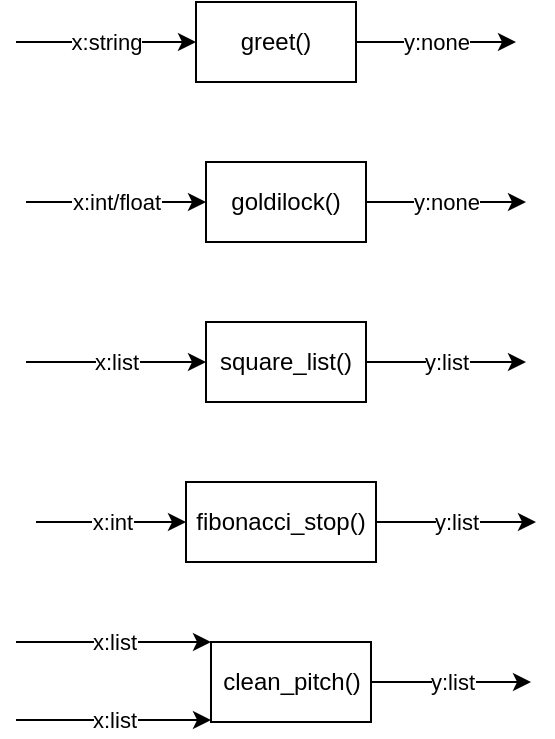 <mxfile>
    <diagram id="ONkkp4ptRUBG-uc2RJcc" name="Page-1">
        <mxGraphModel dx="832" dy="563" grid="1" gridSize="10" guides="1" tooltips="1" connect="1" arrows="1" fold="1" page="1" pageScale="1" pageWidth="850" pageHeight="1100" math="0" shadow="0">
            <root>
                <mxCell id="0"/>
                <mxCell id="1" parent="0"/>
                <mxCell id="2" value="greet()" style="rounded=0;whiteSpace=wrap;html=1;" vertex="1" parent="1">
                    <mxGeometry x="340" y="40" width="80" height="40" as="geometry"/>
                </mxCell>
                <mxCell id="3" value="x:string" style="endArrow=classic;html=1;entryX=0;entryY=0.5;entryDx=0;entryDy=0;" edge="1" parent="1" target="2">
                    <mxGeometry width="50" height="50" relative="1" as="geometry">
                        <mxPoint x="250" y="60" as="sourcePoint"/>
                        <mxPoint x="450" y="260" as="targetPoint"/>
                    </mxGeometry>
                </mxCell>
                <mxCell id="4" value="y:none" style="endArrow=classic;html=1;exitX=1;exitY=0.5;exitDx=0;exitDy=0;" edge="1" parent="1" source="2">
                    <mxGeometry width="50" height="50" relative="1" as="geometry">
                        <mxPoint x="320" y="70" as="sourcePoint"/>
                        <mxPoint x="500" y="60" as="targetPoint"/>
                    </mxGeometry>
                </mxCell>
                <mxCell id="5" value="goldilock()" style="rounded=0;whiteSpace=wrap;html=1;" vertex="1" parent="1">
                    <mxGeometry x="345" y="120" width="80" height="40" as="geometry"/>
                </mxCell>
                <mxCell id="6" value="x:int/float" style="endArrow=classic;html=1;entryX=0;entryY=0.5;entryDx=0;entryDy=0;" edge="1" parent="1" target="5">
                    <mxGeometry width="50" height="50" relative="1" as="geometry">
                        <mxPoint x="255" y="140" as="sourcePoint"/>
                        <mxPoint x="455" y="340" as="targetPoint"/>
                    </mxGeometry>
                </mxCell>
                <mxCell id="7" value="y:none" style="endArrow=classic;html=1;exitX=1;exitY=0.5;exitDx=0;exitDy=0;" edge="1" parent="1" source="5">
                    <mxGeometry width="50" height="50" relative="1" as="geometry">
                        <mxPoint x="325" y="150" as="sourcePoint"/>
                        <mxPoint x="505" y="140" as="targetPoint"/>
                    </mxGeometry>
                </mxCell>
                <mxCell id="8" value="square_list()" style="rounded=0;whiteSpace=wrap;html=1;" vertex="1" parent="1">
                    <mxGeometry x="345" y="200" width="80" height="40" as="geometry"/>
                </mxCell>
                <mxCell id="9" value="x:list" style="endArrow=classic;html=1;entryX=0;entryY=0.5;entryDx=0;entryDy=0;" edge="1" parent="1" target="8">
                    <mxGeometry width="50" height="50" relative="1" as="geometry">
                        <mxPoint x="255" y="220" as="sourcePoint"/>
                        <mxPoint x="455" y="420" as="targetPoint"/>
                    </mxGeometry>
                </mxCell>
                <mxCell id="10" value="y:list" style="endArrow=classic;html=1;exitX=1;exitY=0.5;exitDx=0;exitDy=0;" edge="1" parent="1" source="8">
                    <mxGeometry width="50" height="50" relative="1" as="geometry">
                        <mxPoint x="325" y="230" as="sourcePoint"/>
                        <mxPoint x="505" y="220" as="targetPoint"/>
                    </mxGeometry>
                </mxCell>
                <mxCell id="14" value="fibonacci_stop()" style="rounded=0;whiteSpace=wrap;html=1;" vertex="1" parent="1">
                    <mxGeometry x="335" y="280" width="95" height="40" as="geometry"/>
                </mxCell>
                <mxCell id="15" value="x:int" style="endArrow=classic;html=1;entryX=0;entryY=0.5;entryDx=0;entryDy=0;" edge="1" parent="1" target="14">
                    <mxGeometry width="50" height="50" relative="1" as="geometry">
                        <mxPoint x="260" y="300" as="sourcePoint"/>
                        <mxPoint x="460" y="500" as="targetPoint"/>
                    </mxGeometry>
                </mxCell>
                <mxCell id="16" value="y:list" style="endArrow=classic;html=1;exitX=1;exitY=0.5;exitDx=0;exitDy=0;" edge="1" parent="1" source="14">
                    <mxGeometry width="50" height="50" relative="1" as="geometry">
                        <mxPoint x="330" y="310" as="sourcePoint"/>
                        <mxPoint x="510" y="300" as="targetPoint"/>
                    </mxGeometry>
                </mxCell>
                <mxCell id="17" value="clean_pitch()" style="rounded=0;whiteSpace=wrap;html=1;" vertex="1" parent="1">
                    <mxGeometry x="347.5" y="360" width="80" height="40" as="geometry"/>
                </mxCell>
                <mxCell id="18" value="x:list" style="endArrow=classic;html=1;entryX=0;entryY=0;entryDx=0;entryDy=0;" edge="1" parent="1" target="17">
                    <mxGeometry width="50" height="50" relative="1" as="geometry">
                        <mxPoint x="250" y="360" as="sourcePoint"/>
                        <mxPoint x="457.5" y="580" as="targetPoint"/>
                        <Array as="points"/>
                    </mxGeometry>
                </mxCell>
                <mxCell id="19" value="y:list" style="endArrow=classic;html=1;exitX=1;exitY=0.5;exitDx=0;exitDy=0;" edge="1" parent="1" source="17">
                    <mxGeometry width="50" height="50" relative="1" as="geometry">
                        <mxPoint x="327.5" y="390" as="sourcePoint"/>
                        <mxPoint x="507.5" y="380" as="targetPoint"/>
                    </mxGeometry>
                </mxCell>
                <mxCell id="20" value="x:list" style="endArrow=classic;html=1;entryX=0;entryY=0;entryDx=0;entryDy=0;" edge="1" parent="1">
                    <mxGeometry width="50" height="50" relative="1" as="geometry">
                        <mxPoint x="250" y="399" as="sourcePoint"/>
                        <mxPoint x="347.5" y="399" as="targetPoint"/>
                        <Array as="points"/>
                    </mxGeometry>
                </mxCell>
            </root>
        </mxGraphModel>
    </diagram>
</mxfile>